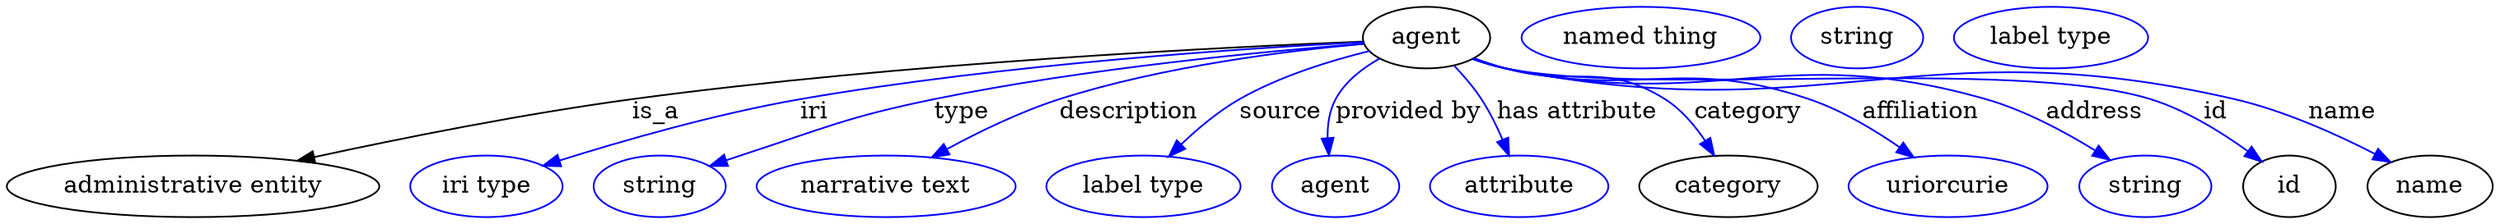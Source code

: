 digraph {
	graph [bb="0,0,1445.9,123"];
	node [label="\N"];
	agent	 [height=0.5,
		label=agent,
		pos="827.54,105",
		width=1.0291];
	"administrative entity"	 [height=0.5,
		pos="108.54,18",
		width=3.015];
	agent -> "administrative entity"	 [label=is_a,
		lp="378.54,61.5",
		pos="e,171.57,32.735 790.47,103.62 711.72,100.35 522.08,90.738 364.54,69 302.36,60.42 232.52,46.194 181.51,34.943"];
	iri	 [color=blue,
		height=0.5,
		label="iri type",
		pos="279.54,18",
		width=1.2277];
	agent -> iri	 [color=blue,
		label=iri,
		lp="471.54,61.5",
		pos="e,313.41,29.711 790.61,103.18 724.57,99.524 582.07,89.784 463.54,69 404.83,58.704 390.74,52.77 333.54,36 330.17,35.011 326.69,33.949 \
323.2,32.854",
		style=solid];
	type	 [color=blue,
		height=0.5,
		label=string,
		pos="380.54,18",
		width=1.0652];
	agent -> type	 [color=blue,
		label=type,
		lp="558.54,61.5",
		pos="e,410.12,29.498 790.8,102.21 736.22,97.639 630.7,87.211 542.54,69 490.88,58.329 478.6,52.606 428.54,36 425.64,35.036 422.64,34.007 \
419.64,32.946",
		style=solid];
	description	 [color=blue,
		height=0.5,
		label="narrative text",
		pos="512.54,18",
		width=2.0943];
	agent -> description	 [color=blue,
		label=description,
		lp="653.54,61.5",
		pos="e,539.99,34.901 790.58,102.26 747.08,98.258 673.1,88.985 612.54,69 590.53,61.738 567.4,50.218 548.93,39.964",
		style=solid];
	source	 [color=blue,
		height=0.5,
		label="label type",
		pos="662.54,18",
		width=1.5707];
	agent -> source	 [color=blue,
		label=source,
		lp="742.04,61.5",
		pos="e,677.86,35.678 793.21,97.823 770.66,92.156 741.09,82.862 717.54,69 705.67,62.016 694.23,52.101 684.88,42.868",
		style=solid];
	"provided by"	 [color=blue,
		height=0.5,
		label=agent,
		pos="774.54,18",
		width=1.0291];
	agent -> "provided by"	 [color=blue,
		label="provided by",
		lp="817.04,61.5",
		pos="e,770.56,35.988 799.68,92.973 789.91,87.232 780.01,79.321 774.54,69 770.89,62.114 769.75,53.936 769.83,46.168",
		style=solid];
	"has attribute"	 [color=blue,
		height=0.5,
		label=attribute,
		pos="881.54,18",
		width=1.4443];
	agent -> "has attribute"	 [color=blue,
		label="has attribute",
		lp="915.54,61.5",
		pos="e,875.33,36.169 844.03,88.687 849.42,82.809 855.14,75.913 859.54,69 864.13,61.794 868.18,53.467 871.51,45.659",
		style=solid];
	category	 [height=0.5,
		pos="1003.5,18",
		width=1.4443];
	agent -> category	 [color=blue,
		label=category,
		lp="1015.5,61.5",
		pos="e,995.04,35.844 855.48,93.134 861.38,90.895 867.61,88.719 873.54,87 913.98,75.281 931.03,91.619 966.54,69 975.95,63.006 983.74,53.692 \
989.7,44.655",
		style=solid];
	affiliation	 [color=blue,
		height=0.5,
		label=uriorcurie,
		pos="1131.5,18",
		width=1.6068];
	agent -> affiliation	 [color=blue,
		label=affiliation,
		lp="1117,61.5",
		pos="e,1110.9,35.017 855.37,92.716 861.27,90.507 867.54,88.449 873.54,87 950.83,68.34 976.42,95.079 1051.5,69 1069.9,62.633 1088.3,51.317 \
1102.8,40.96",
		style=solid];
	address	 [color=blue,
		height=0.5,
		label=string,
		pos="1245.5,18",
		width=1.0652];
	agent -> address	 [color=blue,
		label=address,
		lp="1218,61.5",
		pos="e,1225,33.275 854.84,92.727 860.89,90.459 867.35,88.375 873.54,87 996.15,59.793 1035.2,104.87 1155.5,69 1177.4,62.492 1199.7,49.906 \
1216.6,38.867",
		style=solid];
	id	 [height=0.5,
		pos="1328.5,18",
		width=0.75];
	agent -> id	 [color=blue,
		label=id,
		lp="1287.5,61.5",
		pos="e,1312.3,32.418 854.82,92.652 860.87,90.388 867.33,88.325 873.54,87 955.56,69.487 1170.8,94.857 1250.5,69 1270.2,62.621 1289.7,49.886 \
1304.3,38.738",
		style=solid];
	name	 [height=0.5,
		pos="1409.5,18",
		width=1.011];
	agent -> name	 [color=blue,
		label=name,
		lp="1360.5,61.5",
		pos="e,1386.3,31.955 854.82,92.626 860.87,90.364 867.33,88.308 873.54,87 1058.5,48.022 1114.7,113.3 1298.5,69 1326.4,62.291 1355.7,48.472 \
1377.3,36.909",
		style=solid];
	"named thing_category"	 [color=blue,
		height=0.5,
		label="named thing",
		pos="952.54,105",
		width=1.9318];
	agent_id	 [color=blue,
		height=0.5,
		label=string,
		pos="1078.5,105",
		width=1.0652];
	agent_name	 [color=blue,
		height=0.5,
		label="label type",
		pos="1191.5,105",
		width=1.5707];
}
